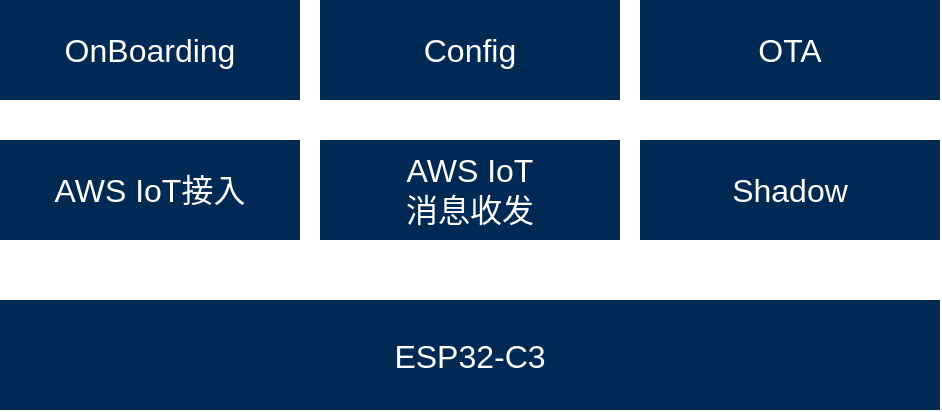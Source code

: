<mxfile version="24.8.4">
  <diagram name="第 1 页" id="IbB0MQsV79tBOPysGqBe">
    <mxGraphModel dx="1434" dy="746" grid="1" gridSize="10" guides="1" tooltips="1" connect="1" arrows="1" fold="1" page="1" pageScale="1" pageWidth="827" pageHeight="1169" math="0" shadow="0">
      <root>
        <mxCell id="0" />
        <mxCell id="1" parent="0" />
        <mxCell id="GuPK13zTEH5kF5k_pR3C-1" value="&lt;font style=&quot;font-size: 16px;&quot;&gt;ESP32-C3&lt;/font&gt;" style="rounded=0;whiteSpace=wrap;html=1;fillColor=#002954;strokeColor=none;fontColor=#FFFFFF;" vertex="1" parent="1">
          <mxGeometry x="130" y="560" width="470" height="55" as="geometry" />
        </mxCell>
        <mxCell id="GuPK13zTEH5kF5k_pR3C-2" value="&lt;span style=&quot;font-size: 16px;&quot;&gt;AWS IoT接入&lt;/span&gt;" style="rounded=0;whiteSpace=wrap;html=1;strokeColor=none;fillColor=#002954;fontColor=#FFFFFF;" vertex="1" parent="1">
          <mxGeometry x="130" y="480" width="150" height="50" as="geometry" />
        </mxCell>
        <mxCell id="GuPK13zTEH5kF5k_pR3C-5" value="&lt;span style=&quot;font-size: 16px;&quot;&gt;OnBoarding&lt;/span&gt;" style="rounded=0;whiteSpace=wrap;html=1;strokeColor=none;fillColor=#002954;fontColor=#FFFFFF;" vertex="1" parent="1">
          <mxGeometry x="130" y="410" width="150" height="50" as="geometry" />
        </mxCell>
        <mxCell id="GuPK13zTEH5kF5k_pR3C-8" value="&lt;font style=&quot;font-size: 16px;&quot;&gt;AWS IoT&lt;/font&gt;&lt;div&gt;&lt;font style=&quot;font-size: 16px;&quot;&gt;消息收发&lt;/font&gt;&lt;/div&gt;" style="rounded=0;whiteSpace=wrap;html=1;strokeColor=none;fillColor=#002954;fontColor=#FFFFFF;" vertex="1" parent="1">
          <mxGeometry x="290" y="480" width="150" height="50" as="geometry" />
        </mxCell>
        <mxCell id="GuPK13zTEH5kF5k_pR3C-9" value="&lt;span style=&quot;font-size: 16px;&quot;&gt;Shadow&lt;/span&gt;" style="rounded=0;whiteSpace=wrap;html=1;strokeColor=none;fillColor=#002954;fontColor=#FFFFFF;" vertex="1" parent="1">
          <mxGeometry x="450" y="480" width="150" height="50" as="geometry" />
        </mxCell>
        <mxCell id="GuPK13zTEH5kF5k_pR3C-10" value="&lt;span style=&quot;font-size: 16px;&quot;&gt;Config&lt;/span&gt;" style="rounded=0;whiteSpace=wrap;html=1;strokeColor=none;fillColor=#002954;fontColor=#FFFFFF;" vertex="1" parent="1">
          <mxGeometry x="290" y="410" width="150" height="50" as="geometry" />
        </mxCell>
        <mxCell id="GuPK13zTEH5kF5k_pR3C-11" value="&lt;font style=&quot;font-size: 16px;&quot;&gt;OTA&lt;/font&gt;" style="rounded=0;whiteSpace=wrap;html=1;strokeColor=none;fillColor=#002954;fontColor=#FFFFFF;" vertex="1" parent="1">
          <mxGeometry x="450" y="410" width="150" height="50" as="geometry" />
        </mxCell>
      </root>
    </mxGraphModel>
  </diagram>
</mxfile>

